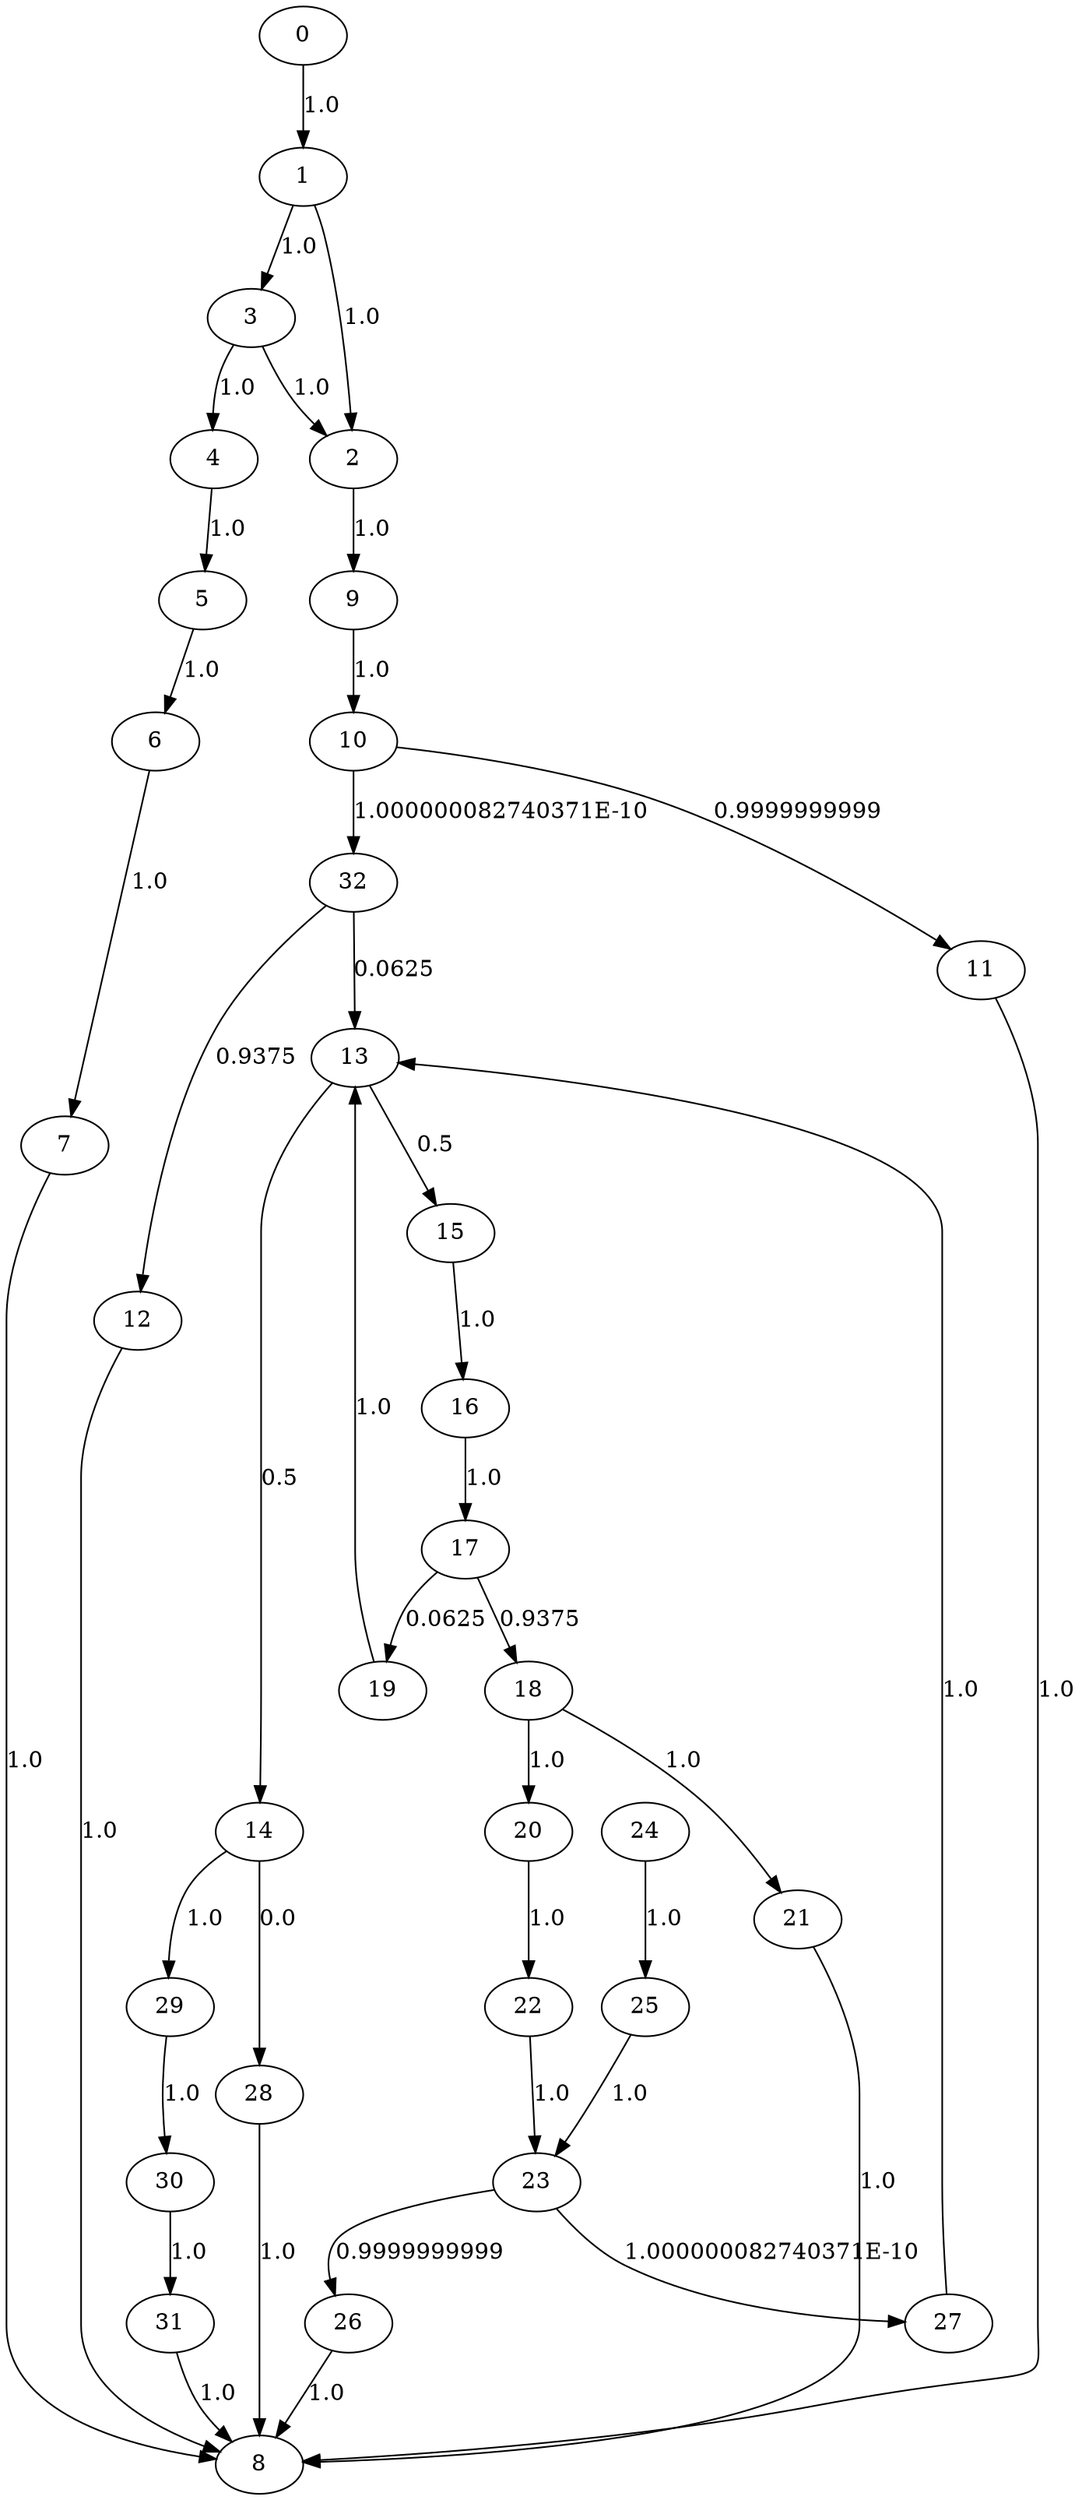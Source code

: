 digraph {
	0 -> 1[label= "1.0"];
	1 -> 2[label= "1.0"];
	1 -> 3[label= "1.0"];
	3 -> 2[label= "1.0"];
	3 -> 4[label= "1.0"];
	4 -> 5[label= "1.0"];
	5 -> 6[label= "1.0"];
	6 -> 7[label= "1.0"];
	7 -> 8[label= "1.0"];
	2 -> 9[label= "1.0"];
	9 -> 10[label= "1.0"];
	11 -> 8[label= "1.0"];
	12 -> 8[label= "1.0"];
	13 -> 14[label= "0.5"];
	13 -> 15[label= "0.5"];
	15 -> 16[label= "1.0"];
	16 -> 17[label= "1.0"];
	17 -> 18[label= "0.9375"];
	17 -> 19[label= "0.0625"];
	19 -> 13[label= "1.0"];
	18 -> 20[label= "1.0"];
	18 -> 21[label= "1.0"];
	21 -> 8[label= "1.0"];
	20 -> 22[label= "1.0"];
	22 -> 23[label= "1.0"];
	24 -> 25[label= "1.0"];
	25 -> 23[label= "1.0"];
	26 -> 8[label= "1.0"];
	27 -> 13[label= "1.0"];
	14 -> 28[label= "0.0"];
	14 -> 29[label= "1.0"];
	29 -> 30[label= "1.0"];
	30 -> 31[label= "1.0"];
	31 -> 8[label= "1.0"];
	28 -> 8[label= "1.0"];
	10 -> 32[label= "1.000000082740371E-10"];
	10 -> 11[label= "0.9999999999"];
	32 -> 13[label= "0.0625"];
	32 -> 12[label= "0.9375"];
	23 -> 27[label= "1.000000082740371E-10"];
	23 -> 26[label= "0.9999999999"];
}